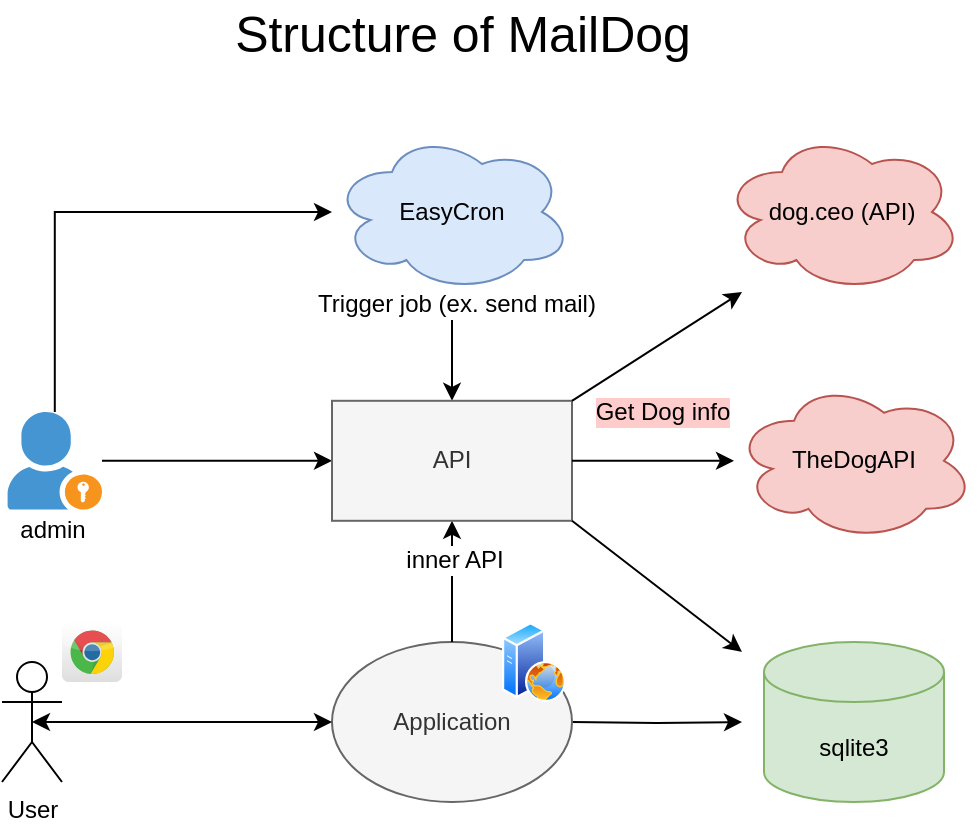 <mxfile version="15.9.6" type="github">
  <diagram id="O_S_1C7mnXVx_2ppTxM8" name="Page-1">
    <mxGraphModel dx="1298" dy="661" grid="1" gridSize="10" guides="1" tooltips="1" connect="1" arrows="1" fold="1" page="1" pageScale="1" pageWidth="827" pageHeight="1169" math="0" shadow="0">
      <root>
        <mxCell id="0" />
        <mxCell id="1" parent="0" />
        <mxCell id="sJLu_z4rhfdjIrV7n7Sc-42" style="edgeStyle=orthogonalEdgeStyle;rounded=0;orthogonalLoop=1;jettySize=auto;html=1;entryX=1;entryY=0.5;entryDx=0;entryDy=0;startArrow=classic;startFill=1;endArrow=none;endFill=0;" edge="1" parent="1" target="sJLu_z4rhfdjIrV7n7Sc-4">
          <mxGeometry relative="1" as="geometry">
            <mxPoint x="390" y="385" as="sourcePoint" />
          </mxGeometry>
        </mxCell>
        <mxCell id="sJLu_z4rhfdjIrV7n7Sc-1" value="sqlite3" style="shape=cylinder3;whiteSpace=wrap;html=1;boundedLbl=1;backgroundOutline=1;size=15;fillColor=#d5e8d4;strokeColor=#82b366;" vertex="1" parent="1">
          <mxGeometry x="401" y="345" width="90" height="80" as="geometry" />
        </mxCell>
        <mxCell id="sJLu_z4rhfdjIrV7n7Sc-35" style="edgeStyle=orthogonalEdgeStyle;rounded=0;orthogonalLoop=1;jettySize=auto;html=1;startArrow=classic;startFill=1;endArrow=none;endFill=0;" edge="1" parent="1" source="sJLu_z4rhfdjIrV7n7Sc-2" target="sJLu_z4rhfdjIrV7n7Sc-22">
          <mxGeometry relative="1" as="geometry" />
        </mxCell>
        <UserObject label="EasyCron" link="https://www.easycron.com/user" linkTarget="_blank" id="sJLu_z4rhfdjIrV7n7Sc-2">
          <mxCell style="ellipse;shape=cloud;whiteSpace=wrap;html=1;fillColor=#dae8fc;strokeColor=#6c8ebf;" vertex="1" parent="1">
            <mxGeometry x="185" y="90" width="120" height="80" as="geometry" />
          </mxCell>
        </UserObject>
        <mxCell id="sJLu_z4rhfdjIrV7n7Sc-4" value="Application" style="ellipse;whiteSpace=wrap;html=1;fillColor=#f5f5f5;fontColor=#333333;strokeColor=#666666;" vertex="1" parent="1">
          <mxGeometry x="185" y="345" width="120" height="80" as="geometry" />
        </mxCell>
        <mxCell id="sJLu_z4rhfdjIrV7n7Sc-5" value="User" style="shape=umlActor;verticalLabelPosition=bottom;verticalAlign=top;html=1;outlineConnect=0;" vertex="1" parent="1">
          <mxGeometry x="20" y="355" width="30" height="60" as="geometry" />
        </mxCell>
        <mxCell id="sJLu_z4rhfdjIrV7n7Sc-6" value="" style="endArrow=classic;startArrow=classic;html=1;rounded=0;entryX=0;entryY=0.5;entryDx=0;entryDy=0;exitX=0.5;exitY=0.5;exitDx=0;exitDy=0;exitPerimeter=0;" edge="1" parent="1" source="sJLu_z4rhfdjIrV7n7Sc-5" target="sJLu_z4rhfdjIrV7n7Sc-4">
          <mxGeometry width="50" height="50" relative="1" as="geometry">
            <mxPoint x="100" y="385" as="sourcePoint" />
            <mxPoint x="150" y="335" as="targetPoint" />
          </mxGeometry>
        </mxCell>
        <mxCell id="sJLu_z4rhfdjIrV7n7Sc-15" value="" style="shape=image;html=1;verticalAlign=top;verticalLabelPosition=bottom;labelBackgroundColor=#ffffff;imageAspect=0;aspect=fixed;image=https://cdn3.iconfinder.com/data/icons/gis/layer-sqlite-add.png;direction=east;" vertex="1" parent="1">
          <mxGeometry x="452" y="330" width="32" height="32" as="geometry" />
        </mxCell>
        <mxCell id="sJLu_z4rhfdjIrV7n7Sc-16" value="" style="shape=image;html=1;verticalAlign=top;verticalLabelPosition=bottom;labelBackgroundColor=#ffffff;imageAspect=0;aspect=fixed;image=https://cdn1.iconfinder.com/data/icons/Futurosoft%20Icons%200.5.2/128x128/mimetypes/Schedule_File.png" vertex="1" parent="1">
          <mxGeometry x="255" y="80" width="38" height="38" as="geometry" />
        </mxCell>
        <mxCell id="sJLu_z4rhfdjIrV7n7Sc-17" value="" style="aspect=fixed;perimeter=ellipsePerimeter;html=1;align=center;shadow=0;dashed=0;spacingTop=3;image;image=img/lib/active_directory/web_server.svg;" vertex="1" parent="1">
          <mxGeometry x="270" y="335" width="32" height="40" as="geometry" />
        </mxCell>
        <mxCell id="sJLu_z4rhfdjIrV7n7Sc-18" value="" style="dashed=0;outlineConnect=0;html=1;align=center;labelPosition=center;verticalLabelPosition=bottom;verticalAlign=top;shape=mxgraph.webicons.chrome;gradientColor=#DFDEDE" vertex="1" parent="1">
          <mxGeometry x="50" y="335" width="30" height="30" as="geometry" />
        </mxCell>
        <mxCell id="sJLu_z4rhfdjIrV7n7Sc-21" value="" style="shape=image;imageAspect=0;aspect=fixed;verticalLabelPosition=bottom;verticalAlign=top;image=https://cdn.worldvectorlogo.com/logos/next-js.svg;" vertex="1" parent="1">
          <mxGeometry x="200" y="330" width="38" height="38" as="geometry" />
        </mxCell>
        <mxCell id="sJLu_z4rhfdjIrV7n7Sc-27" style="edgeStyle=orthogonalEdgeStyle;rounded=0;orthogonalLoop=1;jettySize=auto;html=1;" edge="1" parent="1" source="sJLu_z4rhfdjIrV7n7Sc-22" target="sJLu_z4rhfdjIrV7n7Sc-25">
          <mxGeometry relative="1" as="geometry" />
        </mxCell>
        <mxCell id="sJLu_z4rhfdjIrV7n7Sc-22" value="" style="shadow=0;dashed=0;html=1;strokeColor=none;fillColor=#4495D1;labelPosition=center;verticalLabelPosition=bottom;verticalAlign=top;align=center;outlineConnect=0;shape=mxgraph.veeam.portal_admin;" vertex="1" parent="1">
          <mxGeometry x="22.8" y="230" width="47.2" height="48.8" as="geometry" />
        </mxCell>
        <mxCell id="sJLu_z4rhfdjIrV7n7Sc-24" value="admin" style="text;html=1;resizable=0;autosize=1;align=center;verticalAlign=middle;points=[];fillColor=none;strokeColor=none;rounded=0;" vertex="1" parent="1">
          <mxGeometry x="20" y="278.8" width="50" height="20" as="geometry" />
        </mxCell>
        <mxCell id="sJLu_z4rhfdjIrV7n7Sc-28" style="edgeStyle=orthogonalEdgeStyle;rounded=0;orthogonalLoop=1;jettySize=auto;html=1;startArrow=classic;startFill=1;endArrow=none;endFill=0;" edge="1" parent="1" source="sJLu_z4rhfdjIrV7n7Sc-25" target="sJLu_z4rhfdjIrV7n7Sc-4">
          <mxGeometry relative="1" as="geometry">
            <Array as="points">
              <mxPoint x="245" y="290" />
              <mxPoint x="245" y="290" />
            </Array>
          </mxGeometry>
        </mxCell>
        <mxCell id="sJLu_z4rhfdjIrV7n7Sc-65" value="inner API" style="edgeLabel;html=1;align=center;verticalAlign=middle;resizable=0;points=[];fontSize=12;" vertex="1" connectable="0" parent="sJLu_z4rhfdjIrV7n7Sc-28">
          <mxGeometry x="-0.353" y="1" relative="1" as="geometry">
            <mxPoint as="offset" />
          </mxGeometry>
        </mxCell>
        <mxCell id="sJLu_z4rhfdjIrV7n7Sc-37" style="edgeStyle=orthogonalEdgeStyle;rounded=0;orthogonalLoop=1;jettySize=auto;html=1;startArrow=classic;startFill=1;endArrow=none;endFill=0;" edge="1" parent="1" source="sJLu_z4rhfdjIrV7n7Sc-25" target="sJLu_z4rhfdjIrV7n7Sc-2">
          <mxGeometry relative="1" as="geometry" />
        </mxCell>
        <mxCell id="sJLu_z4rhfdjIrV7n7Sc-64" value="Trigger job (ex. send mail)" style="edgeLabel;html=1;align=center;verticalAlign=middle;resizable=0;points=[];fontSize=12;" vertex="1" connectable="0" parent="sJLu_z4rhfdjIrV7n7Sc-37">
          <mxGeometry x="0.781" y="-2" relative="1" as="geometry">
            <mxPoint as="offset" />
          </mxGeometry>
        </mxCell>
        <mxCell id="sJLu_z4rhfdjIrV7n7Sc-25" value="API" style="rounded=0;whiteSpace=wrap;html=1;fillColor=#f5f5f5;fontColor=#333333;strokeColor=#666666;" vertex="1" parent="1">
          <mxGeometry x="185" y="224.4" width="120" height="60" as="geometry" />
        </mxCell>
        <mxCell id="sJLu_z4rhfdjIrV7n7Sc-39" value="" style="shape=image;imageAspect=0;aspect=fixed;verticalLabelPosition=bottom;verticalAlign=top;image=https://cdn.worldvectorlogo.com/logos/next-js.svg;" vertex="1" parent="1">
          <mxGeometry x="200" y="200" width="38" height="38" as="geometry" />
        </mxCell>
        <UserObject label="dog.ceo (API)" link="https://dog.ceo/" id="sJLu_z4rhfdjIrV7n7Sc-40">
          <mxCell style="ellipse;shape=cloud;whiteSpace=wrap;html=1;fillColor=#f8cecc;strokeColor=#b85450;" vertex="1" parent="1">
            <mxGeometry x="380" y="90" width="120" height="80" as="geometry" />
          </mxCell>
        </UserObject>
        <mxCell id="sJLu_z4rhfdjIrV7n7Sc-45" style="edgeStyle=orthogonalEdgeStyle;rounded=0;orthogonalLoop=1;jettySize=auto;html=1;entryX=1;entryY=0.5;entryDx=0;entryDy=0;fontSize=12;startArrow=classic;startFill=1;endArrow=none;endFill=0;" edge="1" parent="1" source="sJLu_z4rhfdjIrV7n7Sc-44" target="sJLu_z4rhfdjIrV7n7Sc-25">
          <mxGeometry relative="1" as="geometry" />
        </mxCell>
        <mxCell id="sJLu_z4rhfdjIrV7n7Sc-66" value="Get Dog info" style="edgeLabel;html=1;align=center;verticalAlign=middle;resizable=0;points=[];fontSize=12;labelBorderColor=#FFFFFF;spacingTop=1;spacingBottom=1;spacingRight=1;spacingLeft=1;labelBackgroundColor=#FFCCCC;" vertex="1" connectable="0" parent="sJLu_z4rhfdjIrV7n7Sc-45">
          <mxGeometry x="0.185" y="3" relative="1" as="geometry">
            <mxPoint x="12" y="-28" as="offset" />
          </mxGeometry>
        </mxCell>
        <UserObject label="&lt;font style=&quot;font-size: 12px&quot;&gt;TheDogAPI&lt;/font&gt;" link="https://www.thedogapi.com/" linkTarget="_blank" id="sJLu_z4rhfdjIrV7n7Sc-44">
          <mxCell style="ellipse;shape=cloud;whiteSpace=wrap;html=1;fillColor=#f8cecc;strokeColor=#b85450;" vertex="1" parent="1">
            <mxGeometry x="386" y="214.4" width="120" height="80" as="geometry" />
          </mxCell>
        </UserObject>
        <mxCell id="sJLu_z4rhfdjIrV7n7Sc-48" value="" style="shape=image;html=1;verticalAlign=top;verticalLabelPosition=bottom;labelBackgroundColor=#ffffff;imageAspect=0;aspect=fixed;image=https://cdn3.iconfinder.com/data/icons/animals-105/150/icon_animal_cachorro-128.png;fontSize=12;" vertex="1" parent="1">
          <mxGeometry x="452" y="210" width="38" height="38" as="geometry" />
        </mxCell>
        <mxCell id="sJLu_z4rhfdjIrV7n7Sc-49" value="" style="shape=image;html=1;verticalAlign=top;verticalLabelPosition=bottom;labelBackgroundColor=#ffffff;imageAspect=0;aspect=fixed;image=https://cdn3.iconfinder.com/data/icons/animals-105/150/icon_animal_cachorro-128.png;fontSize=12;" vertex="1" parent="1">
          <mxGeometry x="452" y="80" width="38" height="38" as="geometry" />
        </mxCell>
        <mxCell id="sJLu_z4rhfdjIrV7n7Sc-60" value="" style="endArrow=classic;html=1;rounded=0;fontSize=12;exitX=1;exitY=0;exitDx=0;exitDy=0;" edge="1" parent="1" source="sJLu_z4rhfdjIrV7n7Sc-25">
          <mxGeometry width="50" height="50" relative="1" as="geometry">
            <mxPoint x="340" y="200" as="sourcePoint" />
            <mxPoint x="390" y="170" as="targetPoint" />
          </mxGeometry>
        </mxCell>
        <mxCell id="sJLu_z4rhfdjIrV7n7Sc-63" value="" style="endArrow=classic;html=1;rounded=0;fontSize=12;exitX=1;exitY=0;exitDx=0;exitDy=0;" edge="1" parent="1">
          <mxGeometry width="50" height="50" relative="1" as="geometry">
            <mxPoint x="305" y="284.4" as="sourcePoint" />
            <mxPoint x="390" y="350" as="targetPoint" />
          </mxGeometry>
        </mxCell>
        <mxCell id="sJLu_z4rhfdjIrV7n7Sc-70" value="&lt;span style=&quot;&quot;&gt;&lt;font style=&quot;font-size: 25px&quot;&gt;Structure of MailDog&lt;/font&gt;&lt;/span&gt;" style="text;html=1;resizable=0;autosize=1;align=center;verticalAlign=middle;points=[];fillColor=none;strokeColor=none;rounded=0;labelBackgroundColor=#FFFFFF;labelBorderColor=#FFFFFF;fontSize=12;" vertex="1" parent="1">
          <mxGeometry x="130" y="30" width="240" height="20" as="geometry" />
        </mxCell>
      </root>
    </mxGraphModel>
  </diagram>
</mxfile>
